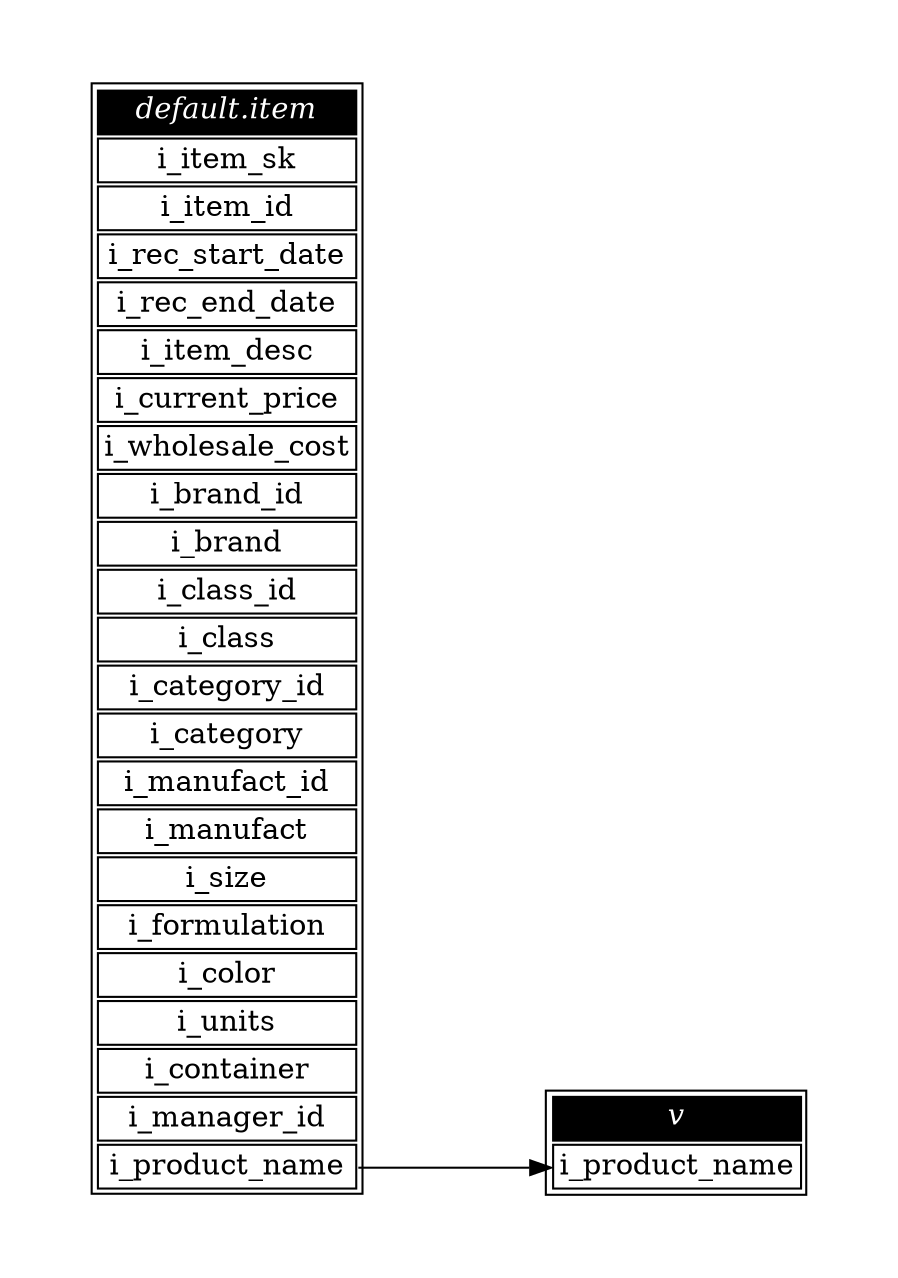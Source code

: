 // Automatically generated by TPCDSFlowTestSuite


digraph {
  graph [pad="0.5" nodesep="0.5" ranksep="1" fontname="Helvetica" rankdir=LR];
  node [shape=plaintext]

  
"default.item" [color="black" label=<
<table>
  <tr><td bgcolor="black" port="nodeName"><i><font color="white">default.item</font></i></td></tr>
  <tr><td port="0">i_item_sk</td></tr>
<tr><td port="1">i_item_id</td></tr>
<tr><td port="2">i_rec_start_date</td></tr>
<tr><td port="3">i_rec_end_date</td></tr>
<tr><td port="4">i_item_desc</td></tr>
<tr><td port="5">i_current_price</td></tr>
<tr><td port="6">i_wholesale_cost</td></tr>
<tr><td port="7">i_brand_id</td></tr>
<tr><td port="8">i_brand</td></tr>
<tr><td port="9">i_class_id</td></tr>
<tr><td port="10">i_class</td></tr>
<tr><td port="11">i_category_id</td></tr>
<tr><td port="12">i_category</td></tr>
<tr><td port="13">i_manufact_id</td></tr>
<tr><td port="14">i_manufact</td></tr>
<tr><td port="15">i_size</td></tr>
<tr><td port="16">i_formulation</td></tr>
<tr><td port="17">i_color</td></tr>
<tr><td port="18">i_units</td></tr>
<tr><td port="19">i_container</td></tr>
<tr><td port="20">i_manager_id</td></tr>
<tr><td port="21">i_product_name</td></tr>
</table>>];
     

"v" [color="black" label=<
<table>
  <tr><td bgcolor="black" port="nodeName"><i><font color="white">v</font></i></td></tr>
  <tr><td port="0">i_product_name</td></tr>
</table>>];
     
  "default.item":21 -> "v":0
}
       